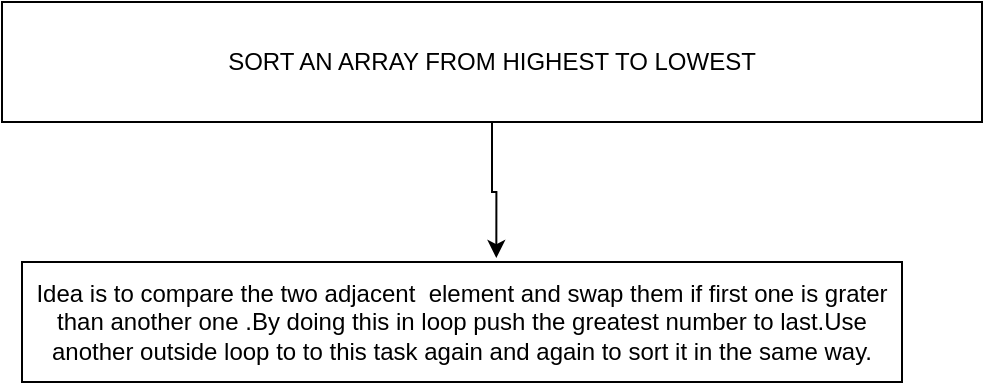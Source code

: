 <mxfile version="16.5.1" type="device"><diagram id="JzskP7dAzKHjMhfL5DNk" name="Page-1"><mxGraphModel dx="868" dy="553" grid="1" gridSize="10" guides="1" tooltips="1" connect="1" arrows="1" fold="1" page="1" pageScale="1" pageWidth="850" pageHeight="1100" math="0" shadow="0"><root><mxCell id="0"/><mxCell id="1" parent="0"/><mxCell id="B6Jva_287AEo9Exu44px-1" style="edgeStyle=orthogonalEdgeStyle;rounded=0;orthogonalLoop=1;jettySize=auto;html=1;exitX=0.5;exitY=1;exitDx=0;exitDy=0;entryX=0.539;entryY=-0.033;entryDx=0;entryDy=0;entryPerimeter=0;" edge="1" parent="1" source="2guoZlsDOjM6pR1TtlhC-1" target="2guoZlsDOjM6pR1TtlhC-2"><mxGeometry relative="1" as="geometry"/></mxCell><mxCell id="2guoZlsDOjM6pR1TtlhC-1" value="SORT AN ARRAY FROM HIGHEST TO LOWEST" style="rounded=0;whiteSpace=wrap;html=1;" parent="1" vertex="1"><mxGeometry x="190" y="90" width="490" height="60" as="geometry"/></mxCell><mxCell id="2guoZlsDOjM6pR1TtlhC-2" value="Idea is to compare the two adjacent&amp;nbsp; element and swap them if first one is grater than another one .By doing this in loop push the greatest number to last.Use another outside loop to to this task again and again to sort it in the same way.&lt;br&gt;" style="rounded=0;whiteSpace=wrap;html=1;" parent="1" vertex="1"><mxGeometry x="200" y="220" width="440" height="60" as="geometry"/></mxCell></root></mxGraphModel></diagram></mxfile>